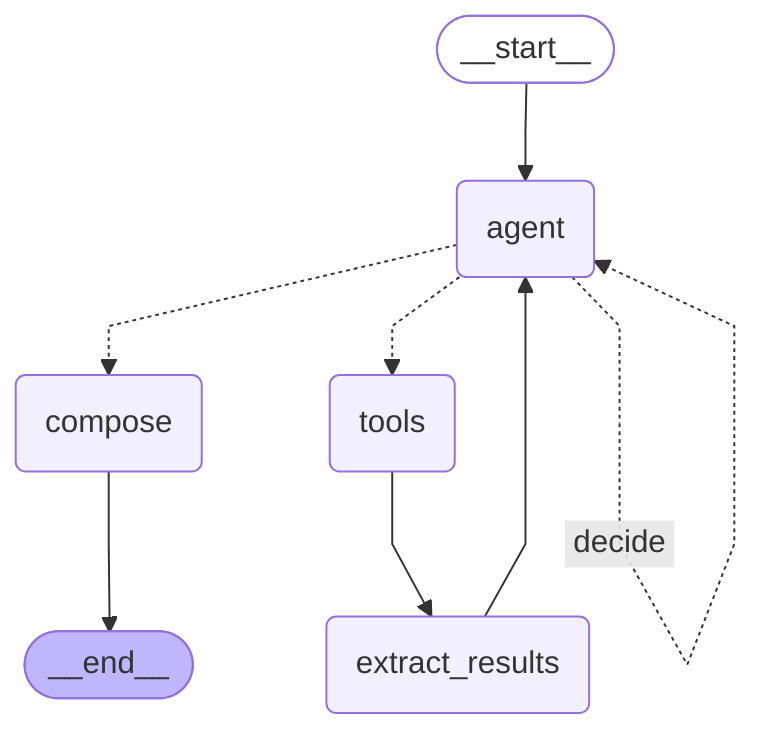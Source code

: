 ---
config:
  flowchart:
    curve: linear
---
graph TD;
	__start__([<p>__start__</p>]):::first
	agent(agent)
	tools(tools)
	extract_results(extract_results)
	compose(compose)
	__end__([<p>__end__</p>]):::last
	__start__ --> agent;
	agent -.-> compose;
	agent -.-> tools;
	extract_results --> agent;
	tools --> extract_results;
	compose --> __end__;
	agent -. &nbsp;decide&nbsp; .-> agent;
	classDef default fill:#f2f0ff,line-height:1.2
	classDef first fill-opacity:0
	classDef last fill:#bfb6fc